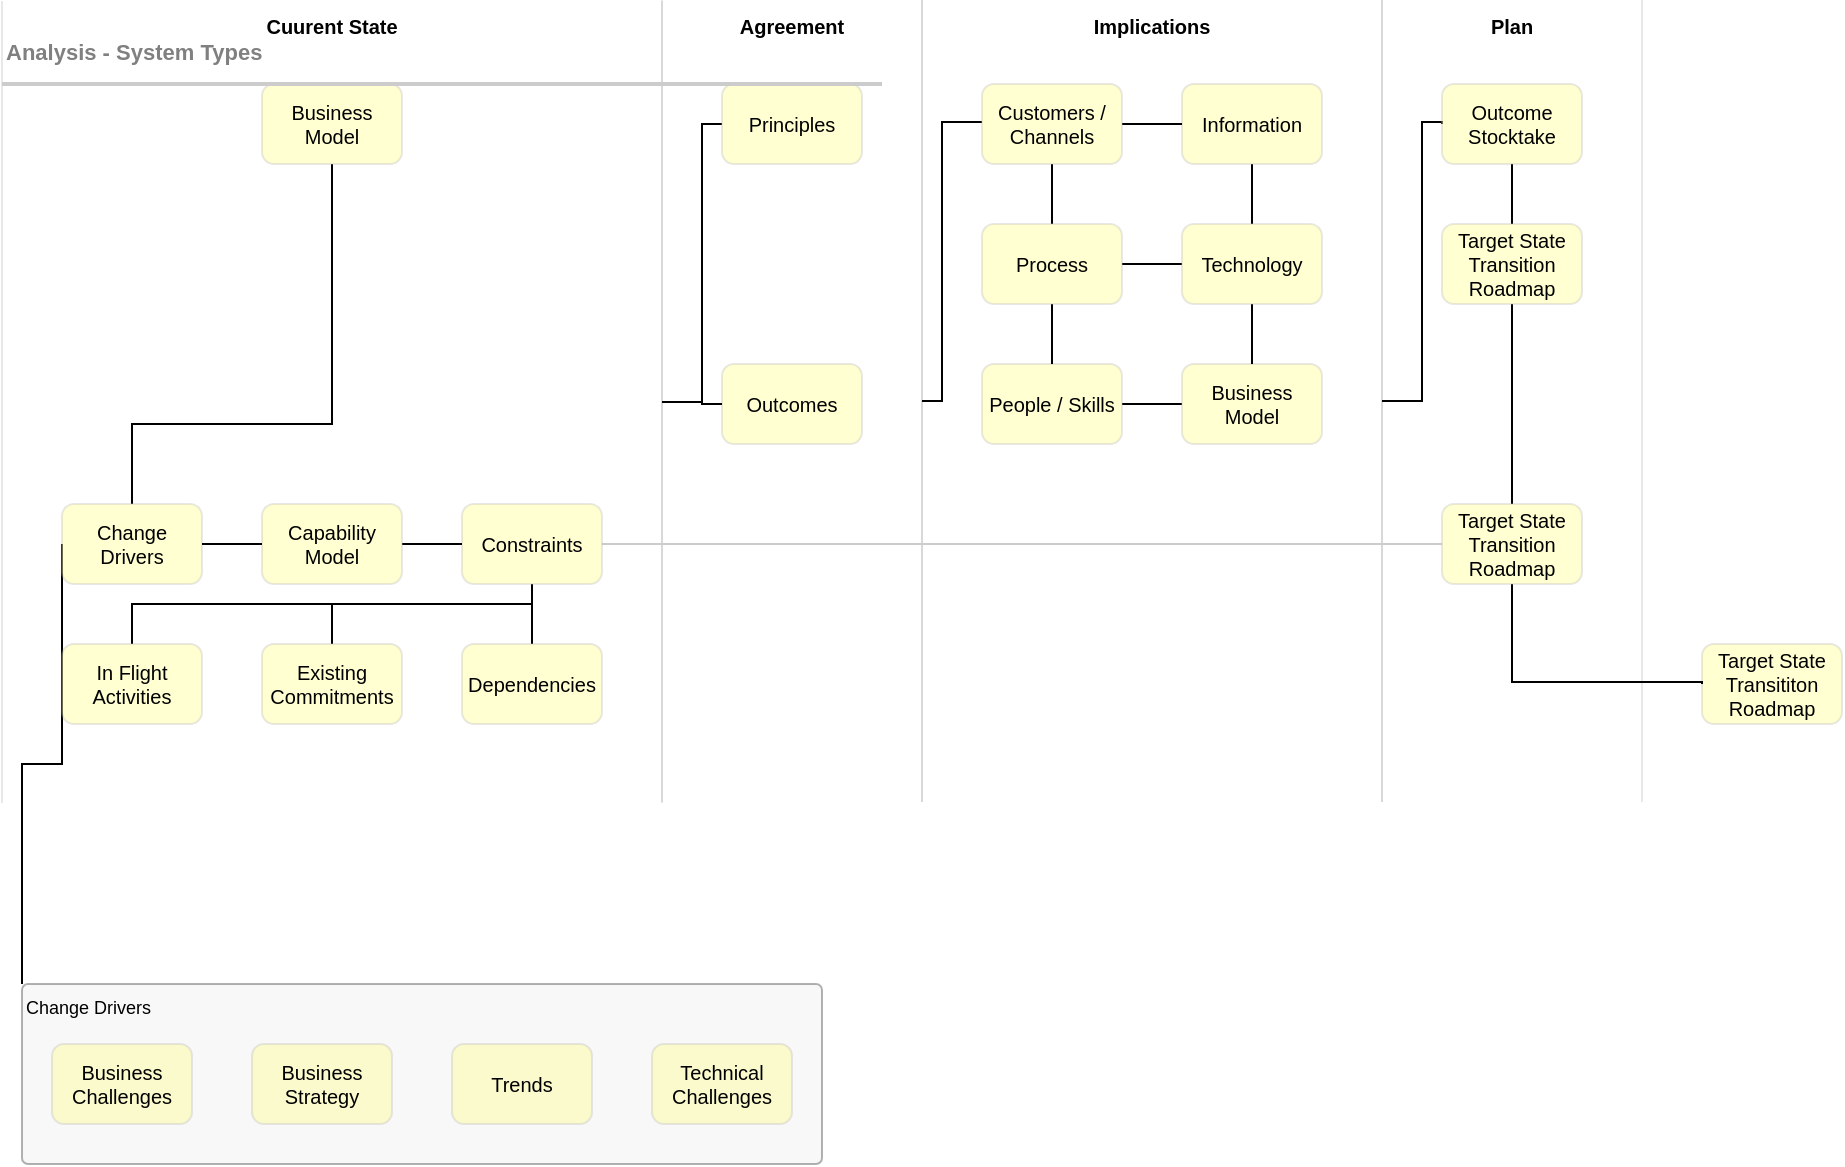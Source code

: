 <mxfile version="17.5.0" type="google"><diagram id="eV_9NL4vrnE-acniLYbi" name="Analysis/Roadmap Development Process"><mxGraphModel grid="1" page="1" gridSize="10" guides="1" tooltips="1" connect="1" arrows="1" fold="1" pageScale="1" pageWidth="1169" pageHeight="827" math="0" shadow="0"><root><mxCell id="mNmNdUW6h8gtQ0eh4UiY-0"/><mxCell id="mNmNdUW6h8gtQ0eh4UiY-1" value="Frames" style="" parent="mNmNdUW6h8gtQ0eh4UiY-0"/><mxCell id="mNmNdUW6h8gtQ0eh4UiY-20" value="Cuurent State" style="shape=partialRectangle;whiteSpace=wrap;html=1;top=0;bottom=0;fillColor=none;shadow=0;glass=0;comic=0;strokeColor=#B3B3B3;fontSize=10;opacity=30;align=center;container=0;recursiveResize=0;verticalAlign=top;fontStyle=1" vertex="1" parent="mNmNdUW6h8gtQ0eh4UiY-1"><mxGeometry x="40" y="39" width="330" height="400" as="geometry"><mxRectangle x="40" y="120" width="50" height="40" as="alternateBounds"/></mxGeometry></mxCell><mxCell id="mNmNdUW6h8gtQ0eh4UiY-30" value="Plan" style="shape=partialRectangle;whiteSpace=wrap;html=1;top=0;bottom=0;fillColor=none;shadow=0;glass=0;comic=0;strokeColor=#B3B3B3;fontSize=10;opacity=30;align=center;container=0;recursiveResize=0;verticalAlign=top;fontStyle=1" vertex="1" parent="mNmNdUW6h8gtQ0eh4UiY-1"><mxGeometry x="730" y="38.5" width="130" height="400" as="geometry"><mxRectangle x="40" y="120" width="50" height="40" as="alternateBounds"/></mxGeometry></mxCell><mxCell id="mNmNdUW6h8gtQ0eh4UiY-28" value="Implications" style="shape=partialRectangle;whiteSpace=wrap;html=1;top=0;bottom=0;fillColor=none;shadow=0;glass=0;comic=0;strokeColor=#B3B3B3;fontSize=10;opacity=30;align=center;container=0;recursiveResize=0;verticalAlign=top;fontStyle=1" vertex="1" parent="mNmNdUW6h8gtQ0eh4UiY-1"><mxGeometry x="500" y="38.5" width="230" height="400" as="geometry"><mxRectangle x="40" y="120" width="50" height="40" as="alternateBounds"/></mxGeometry></mxCell><mxCell id="mNmNdUW6h8gtQ0eh4UiY-21" value="Agreement" style="shape=partialRectangle;whiteSpace=wrap;html=1;top=0;bottom=0;fillColor=none;shadow=0;glass=0;comic=0;strokeColor=#B3B3B3;fontSize=10;opacity=30;align=center;container=0;recursiveResize=0;verticalAlign=top;fontStyle=1" vertex="1" parent="mNmNdUW6h8gtQ0eh4UiY-1"><mxGeometry x="370" y="38.5" width="130" height="400" as="geometry"><mxRectangle x="40" y="120" width="50" height="40" as="alternateBounds"/></mxGeometry></mxCell><mxCell id="mNmNdUW6h8gtQ0eh4UiY-50" value="Archimate" style="" visible="0" parent="mNmNdUW6h8gtQ0eh4UiY-0"/><mxCell id="mNmNdUW6h8gtQ0eh4UiY-72" value="Deliver" style="shape=partialRectangle;whiteSpace=wrap;html=1;top=0;bottom=0;fillColor=none;shadow=0;glass=0;comic=0;strokeColor=#B3B3B3;fontSize=10;opacity=30;align=center;container=0;recursiveResize=0;verticalAlign=top;fontStyle=1" vertex="1" parent="mNmNdUW6h8gtQ0eh4UiY-50"><mxGeometry x="860" y="40" width="130" height="400" as="geometry"><mxRectangle x="40" y="120" width="50" height="40" as="alternateBounds"/></mxGeometry></mxCell><mxCell id="mNmNdUW6h8gtQ0eh4UiY-54" value="People /Skills" style="html=1;outlineConnect=0;whiteSpace=wrap;fillColor=#CCCCFF;strokeColor=#000000;shape=mxgraph.archimate3.application;appType=requirement;archiType=oct;shadow=0;glass=0;comic=0;fontSize=10;opacity=30;align=center;" vertex="1" parent="mNmNdUW6h8gtQ0eh4UiY-50"><mxGeometry x="530" y="218.5" width="70" height="40" as="geometry"/></mxCell><mxCell id="mNmNdUW6h8gtQ0eh4UiY-55" value="Buisiness Model" style="html=1;outlineConnect=0;whiteSpace=wrap;fillColor=#CCCCFF;strokeColor=#000000;shape=mxgraph.archimate3.application;appType=requirement;archiType=oct;shadow=0;glass=0;comic=0;fontSize=10;opacity=30;align=center;" vertex="1" parent="mNmNdUW6h8gtQ0eh4UiY-50"><mxGeometry x="630" y="218.5" width="70" height="40" as="geometry"/></mxCell><mxCell id="mNmNdUW6h8gtQ0eh4UiY-47" value="Outcomes Stocktake" style="html=1;outlineConnect=0;whiteSpace=wrap;fillColor=#CCCCFF;strokeColor=#000000;shape=mxgraph.archimate3.application;appType=assess;archiType=oct;shadow=0;glass=0;comic=0;fontSize=10;opacity=30;align=center;" vertex="1" parent="mNmNdUW6h8gtQ0eh4UiY-50"><mxGeometry x="760" y="78.5" width="70" height="40" as="geometry"/></mxCell><mxCell id="mNmNdUW6h8gtQ0eh4UiY-48" value="Technology" style="html=1;outlineConnect=0;whiteSpace=wrap;fillColor=#CCCCFF;strokeColor=#000000;shape=mxgraph.archimate3.application;appType=requirement;archiType=oct;shadow=0;glass=0;comic=0;fontSize=10;opacity=30;align=center;" vertex="1" parent="mNmNdUW6h8gtQ0eh4UiY-50"><mxGeometry x="630" y="148.5" width="70" height="40" as="geometry"/></mxCell><mxCell id="mNmNdUW6h8gtQ0eh4UiY-44" value="Process" style="html=1;outlineConnect=0;whiteSpace=wrap;fillColor=#CCCCFF;strokeColor=#000000;shape=mxgraph.archimate3.application;appType=requirement;archiType=oct;shadow=0;glass=0;comic=0;fontSize=10;opacity=30;align=center;" vertex="1" parent="mNmNdUW6h8gtQ0eh4UiY-50"><mxGeometry x="631" y="78.5" width="70" height="40" as="geometry"/></mxCell><mxCell id="mNmNdUW6h8gtQ0eh4UiY-37" value="Constraints" style="html=1;outlineConnect=0;whiteSpace=wrap;fillColor=#CCCCFF;strokeColor=#000000;shape=mxgraph.archimate3.application;appType=constraint;archiType=oct;shadow=0;glass=0;comic=0;fontSize=10;opacity=30;align=center;" vertex="1" parent="mNmNdUW6h8gtQ0eh4UiY-50"><mxGeometry x="170" y="289" width="70" height="40" as="geometry"/></mxCell><mxCell id="mNmNdUW6h8gtQ0eh4UiY-41" value="Change Drivers" style="html=1;outlineConnect=0;whiteSpace=wrap;fillColor=#CCCCFF;strokeColor=#000000;shape=mxgraph.archimate3.application;appType=driver;archiType=oct;shadow=0;glass=0;comic=0;fontSize=10;opacity=30;align=center;" vertex="1" parent="mNmNdUW6h8gtQ0eh4UiY-50"><mxGeometry x="170" y="149" width="70" height="40" as="geometry"/></mxCell><mxCell id="mNmNdUW6h8gtQ0eh4UiY-39" value="Principles" style="html=1;outlineConnect=0;whiteSpace=wrap;fillColor=#CCCCFF;strokeColor=#000000;shape=mxgraph.archimate3.application;appType=principle;archiType=oct;shadow=0;glass=0;comic=0;fontSize=10;opacity=30;align=center;" vertex="1" parent="mNmNdUW6h8gtQ0eh4UiY-50"><mxGeometry x="400" y="78.5" width="70" height="40" as="geometry"/></mxCell><mxCell id="mNmNdUW6h8gtQ0eh4UiY-42" value="Business Model" style="html=1;outlineConnect=0;whiteSpace=wrap;fillColor=#CCCCFF;strokeColor=#000000;shape=mxgraph.archimate3.application;appType=assess;archiType=oct;shadow=0;glass=0;comic=0;fontSize=10;opacity=30;align=center;" vertex="1" parent="mNmNdUW6h8gtQ0eh4UiY-50"><mxGeometry x="169.857" y="79" width="70" height="40" as="geometry"/></mxCell><mxCell id="mNmNdUW6h8gtQ0eh4UiY-43" value="Customer Channels" style="html=1;outlineConnect=0;whiteSpace=wrap;fillColor=#CCCCFF;strokeColor=#000000;shape=mxgraph.archimate3.application;appType=requirement;archiType=oct;shadow=0;glass=0;comic=0;fontSize=10;opacity=30;align=center;" vertex="1" parent="mNmNdUW6h8gtQ0eh4UiY-50"><mxGeometry x="530.214" y="78.5" width="70" height="40" as="geometry"/></mxCell><mxCell id="mNmNdUW6h8gtQ0eh4UiY-40" value="Outcomes" style="html=1;outlineConnect=0;whiteSpace=wrap;fillColor=#CCCCFF;strokeColor=#000000;shape=mxgraph.archimate3.application;appType=outcome;archiType=oct;shadow=0;glass=0;comic=0;fontSize=10;opacity=30;align=center;" vertex="1" parent="mNmNdUW6h8gtQ0eh4UiY-50"><mxGeometry x="400" y="218.5" width="70" height="40" as="geometry"/></mxCell><mxCell id="mNmNdUW6h8gtQ0eh4UiY-45" value="Information" style="html=1;outlineConnect=0;whiteSpace=wrap;fillColor=#CCCCFF;strokeColor=#000000;shape=mxgraph.archimate3.application;appType=requirement;archiType=oct;shadow=0;glass=0;comic=0;fontSize=10;opacity=30;align=center;" vertex="1" parent="mNmNdUW6h8gtQ0eh4UiY-50"><mxGeometry x="532.214" y="148.5" width="70" height="40" as="geometry"/></mxCell><mxCell id="mNmNdUW6h8gtQ0eh4UiY-62" value="Capability Model" style="html=1;outlineConnect=0;whiteSpace=wrap;fillColor=#CCCCFF;strokeColor=#000000;shape=mxgraph.archimate3.application;appType=assess;archiType=oct;shadow=0;glass=0;comic=0;fontSize=10;opacity=30;align=center;" vertex="1" parent="mNmNdUW6h8gtQ0eh4UiY-50"><mxGeometry x="269.857" y="79" width="70" height="40" as="geometry"/></mxCell><mxCell id="mNmNdUW6h8gtQ0eh4UiY-63" value="In Flight Activities" style="html=1;outlineConnect=0;whiteSpace=wrap;fillColor=#CCCCFF;strokeColor=#000000;shape=mxgraph.archimate3.application;appType=constraint;archiType=oct;shadow=0;glass=0;comic=0;fontSize=10;opacity=30;align=center;" vertex="1" parent="mNmNdUW6h8gtQ0eh4UiY-50"><mxGeometry x="70" y="359" width="70" height="40" as="geometry"/></mxCell><mxCell id="mNmNdUW6h8gtQ0eh4UiY-64" value="Existing Commitments" style="html=1;outlineConnect=0;whiteSpace=wrap;fillColor=#CCCCFF;strokeColor=#000000;shape=mxgraph.archimate3.application;appType=constraint;archiType=oct;shadow=0;glass=0;comic=0;fontSize=10;opacity=30;align=center;" vertex="1" parent="mNmNdUW6h8gtQ0eh4UiY-50"><mxGeometry x="170" y="359" width="70" height="40" as="geometry"/></mxCell><mxCell id="mNmNdUW6h8gtQ0eh4UiY-65" value="Dependencies" style="html=1;outlineConnect=0;whiteSpace=wrap;fillColor=#CCCCFF;strokeColor=#000000;shape=mxgraph.archimate3.application;appType=constraint;archiType=oct;shadow=0;glass=0;comic=0;fontSize=10;opacity=30;align=center;" vertex="1" parent="mNmNdUW6h8gtQ0eh4UiY-50"><mxGeometry x="270" y="359" width="70" height="40" as="geometry"/></mxCell><mxCell id="mNmNdUW6h8gtQ0eh4UiY-66" value="Green Field Target State Transition Roadmap" style="html=1;outlineConnect=0;whiteSpace=wrap;fillColor=#CCCCFF;strokeColor=#000000;shape=mxgraph.archimate3.application;appType=requirement;archiType=oct;shadow=0;glass=0;comic=0;fontSize=10;opacity=30;align=center;" vertex="1" parent="mNmNdUW6h8gtQ0eh4UiY-50"><mxGeometry x="759.857" y="148.5" width="70" height="40" as="geometry"/></mxCell><mxCell id="mNmNdUW6h8gtQ0eh4UiY-71" value="Target State Transition Roadmap" style="html=1;outlineConnect=0;whiteSpace=wrap;fillColor=#CCCCFF;strokeColor=#000000;shape=mxgraph.archimate3.application;appType=requirement;archiType=oct;shadow=0;glass=0;comic=0;fontSize=10;opacity=30;align=center;" vertex="1" parent="mNmNdUW6h8gtQ0eh4UiY-50"><mxGeometry x="759.926" y="288.5" width="70" height="40" as="geometry"/></mxCell><mxCell id="mNmNdUW6h8gtQ0eh4UiY-46" value="Target State Transititon Roadmap" style="html=1;outlineConnect=0;whiteSpace=wrap;fillColor=#CCCCFF;strokeColor=#000000;shape=mxgraph.archimate3.application;appType=requirement;archiType=oct;shadow=0;glass=0;comic=0;fontSize=10;opacity=30;align=center;" vertex="1" parent="mNmNdUW6h8gtQ0eh4UiY-50"><mxGeometry x="889.926" y="358.5" width="70" height="40" as="geometry"/></mxCell><mxCell id="mNmNdUW6h8gtQ0eh4UiY-73" value="Concensus" style="html=1;outlineConnect=0;whiteSpace=wrap;fillColor=#CCCCFF;strokeColor=#000000;shape=mxgraph.archimate3.application;appType=requirement;archiType=oct;shadow=0;glass=0;comic=0;fontSize=10;opacity=30;align=center;" vertex="1" parent="mNmNdUW6h8gtQ0eh4UiY-50"><mxGeometry x="889.926" y="288.5" width="70" height="40" as="geometry"/></mxCell><mxCell id="mNmNdUW6h8gtQ0eh4UiY-74" value="Concensus" style="rounded=1;whiteSpace=wrap;html=1;shadow=0;glass=0;comic=0;strokeColor=#B3B3B3;fillColor=#FFFF66;fontSize=10;opacity=30;align=center;" vertex="1" parent="mNmNdUW6h8gtQ0eh4UiY-50"><mxGeometry x="890" y="288.5" width="70" height="40" as="geometry"/></mxCell><mxCell id="mNmNdUW6h8gtQ0eh4UiY-51" value="Boxes &amp; Lines" style="" parent="mNmNdUW6h8gtQ0eh4UiY-0"/><mxCell id="mNmNdUW6h8gtQ0eh4UiY-81" style="edgeStyle=orthogonalEdgeStyle;rounded=0;orthogonalLoop=1;jettySize=auto;html=1;entryX=0.5;entryY=0;entryDx=0;entryDy=0;startArrow=none;startFill=0;endArrow=none;endFill=0;strokeColor=#000000;fontSize=10;exitX=0.5;exitY=1;exitDx=0;exitDy=0;" edge="1" parent="mNmNdUW6h8gtQ0eh4UiY-51" source="mNmNdUW6h8gtQ0eh4UiY-12" target="mNmNdUW6h8gtQ0eh4UiY-15"><mxGeometry relative="1" as="geometry"><Array as="points"><mxPoint x="305" y="340"/><mxPoint x="105" y="340"/></Array></mxGeometry></mxCell><mxCell id="mNmNdUW6h8gtQ0eh4UiY-82" style="edgeStyle=orthogonalEdgeStyle;rounded=0;orthogonalLoop=1;jettySize=auto;html=1;startArrow=none;startFill=0;endArrow=none;endFill=0;strokeColor=#000000;fontSize=10;exitX=0.5;exitY=1;exitDx=0;exitDy=0;" edge="1" parent="mNmNdUW6h8gtQ0eh4UiY-51" source="mNmNdUW6h8gtQ0eh4UiY-12" target="mNmNdUW6h8gtQ0eh4UiY-13"><mxGeometry relative="1" as="geometry"><Array as="points"><mxPoint x="305" y="330"/><mxPoint x="305" y="330"/></Array></mxGeometry></mxCell><mxCell id="mNmNdUW6h8gtQ0eh4UiY-88" style="edgeStyle=orthogonalEdgeStyle;rounded=0;orthogonalLoop=1;jettySize=auto;html=1;entryX=0;entryY=0.5;entryDx=0;entryDy=0;startArrow=none;startFill=0;endArrow=none;endFill=0;strokeColor=#CCCCCC;fontSize=10;exitX=1;exitY=0.5;exitDx=0;exitDy=0;" edge="1" parent="mNmNdUW6h8gtQ0eh4UiY-51" source="mNmNdUW6h8gtQ0eh4UiY-12" target="mNmNdUW6h8gtQ0eh4UiY-70"><mxGeometry relative="1" as="geometry"><mxPoint x="370" y="310" as="sourcePoint"/></mxGeometry></mxCell><mxCell id="mNmNdUW6h8gtQ0eh4UiY-105" style="edgeStyle=orthogonalEdgeStyle;rounded=0;orthogonalLoop=1;jettySize=auto;html=1;entryX=0.5;entryY=0;entryDx=0;entryDy=0;startArrow=none;startFill=0;endArrow=none;endFill=0;strokeColor=#000000;fontSize=10;" edge="1" parent="mNmNdUW6h8gtQ0eh4UiY-51" source="mNmNdUW6h8gtQ0eh4UiY-12" target="mNmNdUW6h8gtQ0eh4UiY-14"><mxGeometry relative="1" as="geometry"><Array as="points"><mxPoint x="305" y="340"/><mxPoint x="205" y="340"/></Array></mxGeometry></mxCell><mxCell id="mNmNdUW6h8gtQ0eh4UiY-12" value="Constraints" style="rounded=1;whiteSpace=wrap;html=1;shadow=0;glass=0;comic=0;strokeColor=#B3B3B3;fillColor=#FFFF66;fontSize=10;opacity=30;align=center;" vertex="1" parent="mNmNdUW6h8gtQ0eh4UiY-51"><mxGeometry x="270" y="290" width="70" height="40" as="geometry"/></mxCell><mxCell id="mNmNdUW6h8gtQ0eh4UiY-85" style="edgeStyle=orthogonalEdgeStyle;rounded=0;orthogonalLoop=1;jettySize=auto;html=1;startArrow=none;startFill=0;endArrow=none;endFill=0;strokeColor=#000000;fontSize=10;" edge="1" parent="mNmNdUW6h8gtQ0eh4UiY-51" source="mNmNdUW6h8gtQ0eh4UiY-2" target="mNmNdUW6h8gtQ0eh4UiY-3"><mxGeometry relative="1" as="geometry"><Array as="points"><mxPoint x="205" y="250"/><mxPoint x="105" y="250"/></Array></mxGeometry></mxCell><mxCell id="mNmNdUW6h8gtQ0eh4UiY-2" value="Business Model" style="rounded=1;whiteSpace=wrap;html=1;shadow=0;glass=0;comic=0;strokeColor=#B3B3B3;fillColor=#FFFF66;fontSize=10;opacity=30;align=center;" vertex="1" parent="mNmNdUW6h8gtQ0eh4UiY-51"><mxGeometry x="170.0" y="80" width="70" height="40" as="geometry"/></mxCell><mxCell id="mNmNdUW6h8gtQ0eh4UiY-84" style="edgeStyle=orthogonalEdgeStyle;rounded=0;orthogonalLoop=1;jettySize=auto;html=1;startArrow=none;startFill=0;endArrow=none;endFill=0;strokeColor=#000000;fontSize=10;" edge="1" parent="mNmNdUW6h8gtQ0eh4UiY-51" source="mNmNdUW6h8gtQ0eh4UiY-36" target="mNmNdUW6h8gtQ0eh4UiY-12"><mxGeometry relative="1" as="geometry"/></mxCell><mxCell id="1BP8X56Sz6EMnnwPrs8K-5" style="edgeStyle=elbowEdgeStyle;rounded=0;orthogonalLoop=1;jettySize=auto;html=1;startArrow=none;startFill=0;endArrow=none;endFill=0;strokeColor=#000000;strokeWidth=1;fontSize=10;elbow=vertical;exitX=0;exitY=0.5;exitDx=0;exitDy=0;" edge="1" parent="mNmNdUW6h8gtQ0eh4UiY-51" source="mNmNdUW6h8gtQ0eh4UiY-3" target="1BP8X56Sz6EMnnwPrs8K-4"><mxGeometry relative="1" as="geometry"><Array as="points"><mxPoint x="50" y="420"/><mxPoint x="150" y="470"/></Array></mxGeometry></mxCell><mxCell id="mNmNdUW6h8gtQ0eh4UiY-3" value="Change Drivers" style="rounded=1;whiteSpace=wrap;html=1;shadow=0;glass=0;comic=0;strokeColor=#B3B3B3;fillColor=#FFFF66;fontSize=10;opacity=30;align=center;" vertex="1" parent="mNmNdUW6h8gtQ0eh4UiY-51"><mxGeometry x="70" y="290" width="70" height="40" as="geometry"/></mxCell><mxCell id="mNmNdUW6h8gtQ0eh4UiY-15" value="In Flight Activities" style="rounded=1;whiteSpace=wrap;html=1;shadow=0;glass=0;comic=0;strokeColor=#B3B3B3;fillColor=#FFFF66;fontSize=10;opacity=30;align=center;" vertex="1" parent="mNmNdUW6h8gtQ0eh4UiY-51"><mxGeometry x="70" y="360" width="70" height="40" as="geometry"/></mxCell><mxCell id="mNmNdUW6h8gtQ0eh4UiY-14" value="Existing Commitments" style="rounded=1;whiteSpace=wrap;html=1;shadow=0;glass=0;comic=0;strokeColor=#B3B3B3;fillColor=#FFFF66;fontSize=10;opacity=30;align=center;" vertex="1" parent="mNmNdUW6h8gtQ0eh4UiY-51"><mxGeometry x="170" y="360" width="70" height="40" as="geometry"/></mxCell><mxCell id="mNmNdUW6h8gtQ0eh4UiY-13" value="Dependencies" style="rounded=1;whiteSpace=wrap;html=1;shadow=0;glass=0;comic=0;strokeColor=#B3B3B3;fillColor=#FFFF66;fontSize=10;opacity=30;align=center;" vertex="1" parent="mNmNdUW6h8gtQ0eh4UiY-51"><mxGeometry x="270" y="360" width="70" height="40" as="geometry"/></mxCell><mxCell id="mNmNdUW6h8gtQ0eh4UiY-87" style="edgeStyle=orthogonalEdgeStyle;rounded=0;orthogonalLoop=1;jettySize=auto;html=1;startArrow=none;startFill=0;endArrow=none;endFill=0;strokeColor=#000000;fontSize=10;" edge="1" parent="mNmNdUW6h8gtQ0eh4UiY-51" source="mNmNdUW6h8gtQ0eh4UiY-20" target="mNmNdUW6h8gtQ0eh4UiY-4"><mxGeometry relative="1" as="geometry"/></mxCell><mxCell id="mNmNdUW6h8gtQ0eh4UiY-96" style="edgeStyle=orthogonalEdgeStyle;rounded=0;orthogonalLoop=1;jettySize=auto;html=1;startArrow=none;startFill=0;endArrow=none;endFill=0;strokeColor=#000000;fontSize=10;" edge="1" parent="mNmNdUW6h8gtQ0eh4UiY-51" source="mNmNdUW6h8gtQ0eh4UiY-7" target="mNmNdUW6h8gtQ0eh4UiY-10"><mxGeometry relative="1" as="geometry"/></mxCell><mxCell id="mNmNdUW6h8gtQ0eh4UiY-7" value="People / Skills" style="rounded=1;whiteSpace=wrap;html=1;shadow=0;glass=0;comic=0;strokeColor=#B3B3B3;fillColor=#FFFF66;fontSize=10;opacity=30;align=center;" vertex="1" parent="mNmNdUW6h8gtQ0eh4UiY-51"><mxGeometry x="530" y="220" width="70" height="40" as="geometry"/></mxCell><mxCell id="mNmNdUW6h8gtQ0eh4UiY-10" value="Business Model" style="rounded=1;whiteSpace=wrap;html=1;shadow=0;glass=0;comic=0;strokeColor=#B3B3B3;fillColor=#FFFF66;fontSize=10;opacity=30;align=center;" vertex="1" parent="mNmNdUW6h8gtQ0eh4UiY-51"><mxGeometry x="630" y="220" width="70" height="40" as="geometry"/></mxCell><mxCell id="mNmNdUW6h8gtQ0eh4UiY-98" style="edgeStyle=orthogonalEdgeStyle;rounded=0;orthogonalLoop=1;jettySize=auto;html=1;entryX=0;entryY=0.5;entryDx=0;entryDy=0;startArrow=none;startFill=0;endArrow=none;endFill=0;strokeColor=#000000;fontSize=10;exitX=0;exitY=0.5;exitDx=0;exitDy=0;" edge="1" parent="mNmNdUW6h8gtQ0eh4UiY-51" source="mNmNdUW6h8gtQ0eh4UiY-49" target="mNmNdUW6h8gtQ0eh4UiY-30"><mxGeometry relative="1" as="geometry"><Array as="points"><mxPoint x="750" y="99"/><mxPoint x="750" y="239"/></Array></mxGeometry></mxCell><mxCell id="mNmNdUW6h8gtQ0eh4UiY-99" style="edgeStyle=orthogonalEdgeStyle;rounded=0;orthogonalLoop=1;jettySize=auto;html=1;startArrow=none;startFill=0;endArrow=none;endFill=0;strokeColor=#000000;fontSize=10;" edge="1" parent="mNmNdUW6h8gtQ0eh4UiY-51" source="mNmNdUW6h8gtQ0eh4UiY-49" target="mNmNdUW6h8gtQ0eh4UiY-67"><mxGeometry relative="1" as="geometry"/></mxCell><mxCell id="mNmNdUW6h8gtQ0eh4UiY-49" value="Outcome Stocktake" style="rounded=1;whiteSpace=wrap;html=1;shadow=0;glass=0;comic=0;strokeColor=#B3B3B3;fillColor=#FFFF66;fontSize=10;opacity=30;align=center;" vertex="1" parent="mNmNdUW6h8gtQ0eh4UiY-51"><mxGeometry x="760" y="80" width="70" height="40" as="geometry"/></mxCell><mxCell id="mNmNdUW6h8gtQ0eh4UiY-32" value="Outcomes" style="rounded=1;whiteSpace=wrap;html=1;shadow=0;glass=0;comic=0;strokeColor=#B3B3B3;fillColor=#FFFF66;fontSize=10;opacity=30;align=center;recursiveResize=0;" vertex="1" parent="mNmNdUW6h8gtQ0eh4UiY-51"><mxGeometry x="400" y="220" width="70" height="40" as="geometry"/></mxCell><mxCell id="mNmNdUW6h8gtQ0eh4UiY-93" style="edgeStyle=orthogonalEdgeStyle;rounded=0;orthogonalLoop=1;jettySize=auto;html=1;startArrow=none;startFill=0;endArrow=none;endFill=0;strokeColor=#000000;fontSize=10;" edge="1" parent="mNmNdUW6h8gtQ0eh4UiY-51" source="mNmNdUW6h8gtQ0eh4UiY-6" target="mNmNdUW6h8gtQ0eh4UiY-9"><mxGeometry relative="1" as="geometry"/></mxCell><mxCell id="mNmNdUW6h8gtQ0eh4UiY-6" value="Information" style="rounded=1;whiteSpace=wrap;html=1;shadow=0;glass=0;comic=0;strokeColor=#B3B3B3;fillColor=#FFFF66;fontSize=10;opacity=30;align=center;" vertex="1" parent="mNmNdUW6h8gtQ0eh4UiY-51"><mxGeometry x="630" y="80" width="70" height="40" as="geometry"/></mxCell><mxCell id="mNmNdUW6h8gtQ0eh4UiY-90" style="edgeStyle=orthogonalEdgeStyle;rounded=0;orthogonalLoop=1;jettySize=auto;html=1;entryX=1;entryY=0.5;entryDx=0;entryDy=0;startArrow=none;startFill=0;endArrow=none;endFill=0;strokeColor=#000000;fontSize=10;" edge="1" parent="mNmNdUW6h8gtQ0eh4UiY-51" source="mNmNdUW6h8gtQ0eh4UiY-5" target="mNmNdUW6h8gtQ0eh4UiY-21"><mxGeometry relative="1" as="geometry"><Array as="points"><mxPoint x="510" y="99"/><mxPoint x="510" y="239"/></Array></mxGeometry></mxCell><mxCell id="mNmNdUW6h8gtQ0eh4UiY-91" style="edgeStyle=orthogonalEdgeStyle;rounded=0;orthogonalLoop=1;jettySize=auto;html=1;startArrow=none;startFill=0;endArrow=none;endFill=0;strokeColor=#000000;fontSize=10;" edge="1" parent="mNmNdUW6h8gtQ0eh4UiY-51" source="mNmNdUW6h8gtQ0eh4UiY-5" target="mNmNdUW6h8gtQ0eh4UiY-8"><mxGeometry relative="1" as="geometry"/></mxCell><mxCell id="mNmNdUW6h8gtQ0eh4UiY-92" style="edgeStyle=orthogonalEdgeStyle;rounded=0;orthogonalLoop=1;jettySize=auto;html=1;startArrow=none;startFill=0;endArrow=none;endFill=0;strokeColor=#000000;fontSize=10;" edge="1" parent="mNmNdUW6h8gtQ0eh4UiY-51" source="mNmNdUW6h8gtQ0eh4UiY-5" target="mNmNdUW6h8gtQ0eh4UiY-6"><mxGeometry relative="1" as="geometry"/></mxCell><mxCell id="mNmNdUW6h8gtQ0eh4UiY-5" value="Customers / Channels" style="rounded=1;whiteSpace=wrap;html=1;shadow=0;glass=0;comic=0;strokeColor=#B3B3B3;fillColor=#FFFF66;fontSize=10;opacity=30;align=center;" vertex="1" parent="mNmNdUW6h8gtQ0eh4UiY-51"><mxGeometry x="530" y="80" width="70" height="40" as="geometry"/></mxCell><mxCell id="mNmNdUW6h8gtQ0eh4UiY-94" style="edgeStyle=orthogonalEdgeStyle;rounded=0;orthogonalLoop=1;jettySize=auto;html=1;startArrow=none;startFill=0;endArrow=none;endFill=0;strokeColor=#000000;fontSize=10;" edge="1" parent="mNmNdUW6h8gtQ0eh4UiY-51" source="mNmNdUW6h8gtQ0eh4UiY-8" target="mNmNdUW6h8gtQ0eh4UiY-9"><mxGeometry relative="1" as="geometry"/></mxCell><mxCell id="mNmNdUW6h8gtQ0eh4UiY-95" style="edgeStyle=orthogonalEdgeStyle;rounded=0;orthogonalLoop=1;jettySize=auto;html=1;startArrow=none;startFill=0;endArrow=none;endFill=0;strokeColor=#000000;fontSize=10;" edge="1" parent="mNmNdUW6h8gtQ0eh4UiY-51" source="mNmNdUW6h8gtQ0eh4UiY-8" target="mNmNdUW6h8gtQ0eh4UiY-7"><mxGeometry relative="1" as="geometry"/></mxCell><mxCell id="mNmNdUW6h8gtQ0eh4UiY-8" value="Process" style="rounded=1;whiteSpace=wrap;html=1;shadow=0;glass=0;comic=0;strokeColor=#B3B3B3;fillColor=#FFFF66;fontSize=10;opacity=30;align=center;" vertex="1" parent="mNmNdUW6h8gtQ0eh4UiY-51"><mxGeometry x="530" y="150" width="70" height="40" as="geometry"/></mxCell><mxCell id="mNmNdUW6h8gtQ0eh4UiY-97" style="edgeStyle=orthogonalEdgeStyle;rounded=0;orthogonalLoop=1;jettySize=auto;html=1;startArrow=none;startFill=0;endArrow=none;endFill=0;strokeColor=#000000;fontSize=10;" edge="1" parent="mNmNdUW6h8gtQ0eh4UiY-51" source="mNmNdUW6h8gtQ0eh4UiY-9" target="mNmNdUW6h8gtQ0eh4UiY-10"><mxGeometry relative="1" as="geometry"/></mxCell><mxCell id="mNmNdUW6h8gtQ0eh4UiY-9" value="Technology" style="rounded=1;whiteSpace=wrap;html=1;shadow=0;glass=0;comic=0;strokeColor=#B3B3B3;fillColor=#FFFF66;fontSize=10;opacity=30;align=center;" vertex="1" parent="mNmNdUW6h8gtQ0eh4UiY-51"><mxGeometry x="630" y="150" width="70" height="40" as="geometry"/></mxCell><mxCell id="mNmNdUW6h8gtQ0eh4UiY-4" value="Principles" style="rounded=1;whiteSpace=wrap;html=1;shadow=0;glass=0;comic=0;strokeColor=#B3B3B3;fillColor=#FFFF66;fontSize=10;opacity=30;align=center;recursiveResize=0;" vertex="1" parent="mNmNdUW6h8gtQ0eh4UiY-51"><mxGeometry x="400" y="80" width="70" height="40" as="geometry"/></mxCell><mxCell id="mNmNdUW6h8gtQ0eh4UiY-100" style="edgeStyle=orthogonalEdgeStyle;rounded=0;orthogonalLoop=1;jettySize=auto;html=1;startArrow=none;startFill=0;endArrow=none;endFill=0;strokeColor=#000000;fontSize=10;" edge="1" parent="mNmNdUW6h8gtQ0eh4UiY-51" source="mNmNdUW6h8gtQ0eh4UiY-67" target="mNmNdUW6h8gtQ0eh4UiY-70"><mxGeometry relative="1" as="geometry"/></mxCell><mxCell id="mNmNdUW6h8gtQ0eh4UiY-67" value="Target State Transition Roadmap" style="rounded=1;whiteSpace=wrap;html=1;shadow=0;glass=0;comic=0;strokeColor=#B3B3B3;fillColor=#FFFF66;fontSize=10;opacity=30;align=center;" vertex="1" parent="mNmNdUW6h8gtQ0eh4UiY-51"><mxGeometry x="760" y="150" width="70" height="40" as="geometry"/></mxCell><mxCell id="mNmNdUW6h8gtQ0eh4UiY-11" value="Target State Transititon Roadmap" style="rounded=1;whiteSpace=wrap;html=1;shadow=0;glass=0;comic=0;strokeColor=#B3B3B3;fillColor=#FFFF66;fontSize=10;opacity=30;align=center;" vertex="1" parent="mNmNdUW6h8gtQ0eh4UiY-51"><mxGeometry x="890" y="360" width="70" height="40" as="geometry"/></mxCell><mxCell id="mNmNdUW6h8gtQ0eh4UiY-101" style="edgeStyle=orthogonalEdgeStyle;rounded=0;orthogonalLoop=1;jettySize=auto;html=1;entryX=0;entryY=0.5;entryDx=0;entryDy=0;startArrow=none;startFill=0;endArrow=none;endFill=0;strokeColor=#000000;fontSize=10;" edge="1" parent="mNmNdUW6h8gtQ0eh4UiY-51" source="mNmNdUW6h8gtQ0eh4UiY-70" target="mNmNdUW6h8gtQ0eh4UiY-11"><mxGeometry relative="1" as="geometry"><Array as="points"><mxPoint x="795" y="379"/></Array></mxGeometry></mxCell><mxCell id="mNmNdUW6h8gtQ0eh4UiY-70" value="Target State Transition Roadmap" style="rounded=1;whiteSpace=wrap;html=1;shadow=0;glass=0;comic=0;strokeColor=#B3B3B3;fillColor=#FFFF66;fontSize=10;opacity=30;align=center;" vertex="1" parent="mNmNdUW6h8gtQ0eh4UiY-51"><mxGeometry x="760" y="290" width="70" height="40" as="geometry"/></mxCell><mxCell id="mNmNdUW6h8gtQ0eh4UiY-89" style="edgeStyle=orthogonalEdgeStyle;rounded=0;orthogonalLoop=1;jettySize=auto;html=1;entryX=0;entryY=0.5;entryDx=0;entryDy=0;startArrow=none;startFill=0;endArrow=none;endFill=0;strokeColor=#000000;fontSize=10;" edge="1" parent="mNmNdUW6h8gtQ0eh4UiY-51" source="mNmNdUW6h8gtQ0eh4UiY-20" target="mNmNdUW6h8gtQ0eh4UiY-32"><mxGeometry relative="1" as="geometry"/></mxCell><mxCell id="mNmNdUW6h8gtQ0eh4UiY-36" value="Capability Model" style="rounded=1;whiteSpace=wrap;html=1;shadow=0;glass=0;comic=0;strokeColor=#B3B3B3;fillColor=#FFFF66;fontSize=10;opacity=30;align=center;" vertex="1" parent="mNmNdUW6h8gtQ0eh4UiY-51"><mxGeometry x="170" y="290" width="70" height="40" as="geometry"/></mxCell><mxCell id="mNmNdUW6h8gtQ0eh4UiY-104" style="edgeStyle=orthogonalEdgeStyle;rounded=0;orthogonalLoop=1;jettySize=auto;html=1;startArrow=none;startFill=0;endArrow=none;endFill=0;strokeColor=#000000;fontSize=10;" edge="1" parent="mNmNdUW6h8gtQ0eh4UiY-51" source="mNmNdUW6h8gtQ0eh4UiY-3" target="mNmNdUW6h8gtQ0eh4UiY-36"><mxGeometry relative="1" as="geometry"><mxPoint x="140" y="310" as="sourcePoint"/><mxPoint x="270" y="310" as="targetPoint"/></mxGeometry></mxCell><mxCell id="1BP8X56Sz6EMnnwPrs8K-4" value="Change Drivers" style="rounded=1;whiteSpace=wrap;html=1;strokeWidth=1;fillColor=#E6E6E6;fontSize=9;align=left;opacity=30;horizontal=1;verticalAlign=top;arcSize=6;container=1;absoluteArcSize=1;recursiveResize=0;shadow=0;glass=0;comic=0;" vertex="1" parent="mNmNdUW6h8gtQ0eh4UiY-51"><mxGeometry x="50" y="530" width="400" height="90" as="geometry"/></mxCell><mxCell id="1BP8X56Sz6EMnnwPrs8K-0" value="Business Challenges" style="rounded=1;whiteSpace=wrap;html=1;shadow=0;glass=0;comic=0;strokeColor=#B3B3B3;fillColor=#FFFF66;fontSize=10;opacity=30;align=center;" vertex="1" parent="1BP8X56Sz6EMnnwPrs8K-4"><mxGeometry x="15" y="30" width="70" height="40" as="geometry"/></mxCell><mxCell id="1BP8X56Sz6EMnnwPrs8K-1" value="Business Strategy" style="rounded=1;whiteSpace=wrap;html=1;shadow=0;glass=0;comic=0;strokeColor=#B3B3B3;fillColor=#FFFF66;fontSize=10;opacity=30;align=center;" vertex="1" parent="1BP8X56Sz6EMnnwPrs8K-4"><mxGeometry x="115" y="30" width="70" height="40" as="geometry"/></mxCell><mxCell id="1BP8X56Sz6EMnnwPrs8K-2" value="Trends" style="rounded=1;whiteSpace=wrap;html=1;shadow=0;glass=0;comic=0;strokeColor=#B3B3B3;fillColor=#FFFF66;fontSize=10;opacity=30;align=center;" vertex="1" parent="1BP8X56Sz6EMnnwPrs8K-4"><mxGeometry x="215" y="30" width="70" height="40" as="geometry"/></mxCell><mxCell id="1BP8X56Sz6EMnnwPrs8K-3" value="Technical Challenges" style="rounded=1;whiteSpace=wrap;html=1;shadow=0;glass=0;comic=0;strokeColor=#B3B3B3;fillColor=#FFFF66;fontSize=10;opacity=30;align=center;" vertex="1" parent="1BP8X56Sz6EMnnwPrs8K-4"><mxGeometry x="315" y="30" width="70" height="40" as="geometry"/></mxCell><mxCell id="UW4srYA3LtOZGmLQrgeq-3" value="Title" parent="mNmNdUW6h8gtQ0eh4UiY-0"/><mxCell id="UW4srYA3LtOZGmLQrgeq-0" value="" style="group;fontSize=10;" vertex="1" connectable="0" parent="UW4srYA3LtOZGmLQrgeq-3"><mxGeometry x="40" y="40" width="440" height="45" as="geometry"/></mxCell><mxCell id="UW4srYA3LtOZGmLQrgeq-1" value="&lt;font style=&quot;font-size: 11px&quot;&gt;Analysis - System Types&lt;/font&gt;" style="text;strokeColor=none;fillColor=none;html=1;fontSize=24;fontStyle=1;verticalAlign=middle;align=left;shadow=0;glass=0;comic=0;opacity=30;fontColor=#808080;" vertex="1" parent="UW4srYA3LtOZGmLQrgeq-0"><mxGeometry width="440" height="40" as="geometry"/></mxCell><mxCell id="UW4srYA3LtOZGmLQrgeq-2" value="" style="line;strokeWidth=2;html=1;shadow=0;glass=0;comic=0;fillColor=none;fontSize=10;fontColor=#CCCCCC;labelBackgroundColor=none;strokeColor=#CCCCCC;" vertex="1" parent="UW4srYA3LtOZGmLQrgeq-0"><mxGeometry y="35" width="440" height="10" as="geometry"/></mxCell></root></mxGraphModel></diagram></mxfile>